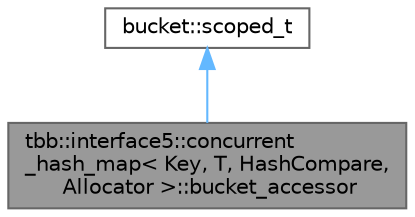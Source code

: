 digraph "tbb::interface5::concurrent_hash_map&lt; Key, T, HashCompare, Allocator &gt;::bucket_accessor"
{
 // LATEX_PDF_SIZE
  bgcolor="transparent";
  edge [fontname=Helvetica,fontsize=10,labelfontname=Helvetica,labelfontsize=10];
  node [fontname=Helvetica,fontsize=10,shape=box,height=0.2,width=0.4];
  Node1 [id="Node000001",label="tbb::interface5::concurrent\l_hash_map\< Key, T, HashCompare,\l Allocator \>::bucket_accessor",height=0.2,width=0.4,color="gray40", fillcolor="grey60", style="filled", fontcolor="black",tooltip="bucket accessor is to find, rehash, acquire a lock, and access a bucket"];
  Node2 -> Node1 [id="edge1_Node000001_Node000002",dir="back",color="steelblue1",style="solid",tooltip=" "];
  Node2 [id="Node000002",label="bucket::scoped_t",height=0.2,width=0.4,color="gray40", fillcolor="white", style="filled",tooltip=" "];
}
